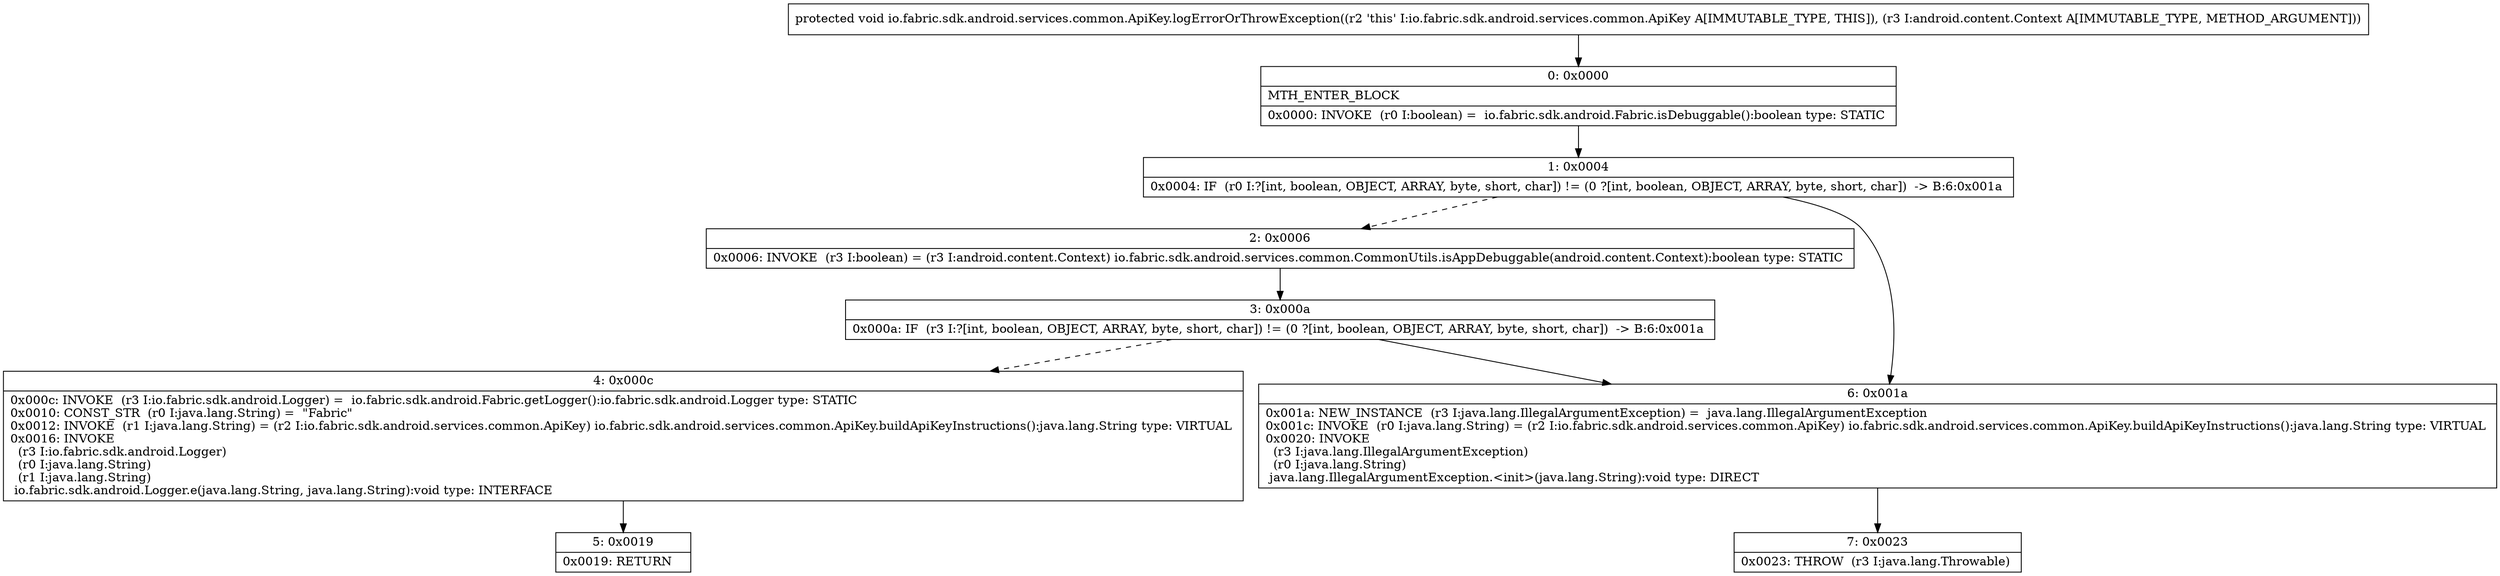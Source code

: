 digraph "CFG forio.fabric.sdk.android.services.common.ApiKey.logErrorOrThrowException(Landroid\/content\/Context;)V" {
Node_0 [shape=record,label="{0\:\ 0x0000|MTH_ENTER_BLOCK\l|0x0000: INVOKE  (r0 I:boolean) =  io.fabric.sdk.android.Fabric.isDebuggable():boolean type: STATIC \l}"];
Node_1 [shape=record,label="{1\:\ 0x0004|0x0004: IF  (r0 I:?[int, boolean, OBJECT, ARRAY, byte, short, char]) != (0 ?[int, boolean, OBJECT, ARRAY, byte, short, char])  \-\> B:6:0x001a \l}"];
Node_2 [shape=record,label="{2\:\ 0x0006|0x0006: INVOKE  (r3 I:boolean) = (r3 I:android.content.Context) io.fabric.sdk.android.services.common.CommonUtils.isAppDebuggable(android.content.Context):boolean type: STATIC \l}"];
Node_3 [shape=record,label="{3\:\ 0x000a|0x000a: IF  (r3 I:?[int, boolean, OBJECT, ARRAY, byte, short, char]) != (0 ?[int, boolean, OBJECT, ARRAY, byte, short, char])  \-\> B:6:0x001a \l}"];
Node_4 [shape=record,label="{4\:\ 0x000c|0x000c: INVOKE  (r3 I:io.fabric.sdk.android.Logger) =  io.fabric.sdk.android.Fabric.getLogger():io.fabric.sdk.android.Logger type: STATIC \l0x0010: CONST_STR  (r0 I:java.lang.String) =  \"Fabric\" \l0x0012: INVOKE  (r1 I:java.lang.String) = (r2 I:io.fabric.sdk.android.services.common.ApiKey) io.fabric.sdk.android.services.common.ApiKey.buildApiKeyInstructions():java.lang.String type: VIRTUAL \l0x0016: INVOKE  \l  (r3 I:io.fabric.sdk.android.Logger)\l  (r0 I:java.lang.String)\l  (r1 I:java.lang.String)\l io.fabric.sdk.android.Logger.e(java.lang.String, java.lang.String):void type: INTERFACE \l}"];
Node_5 [shape=record,label="{5\:\ 0x0019|0x0019: RETURN   \l}"];
Node_6 [shape=record,label="{6\:\ 0x001a|0x001a: NEW_INSTANCE  (r3 I:java.lang.IllegalArgumentException) =  java.lang.IllegalArgumentException \l0x001c: INVOKE  (r0 I:java.lang.String) = (r2 I:io.fabric.sdk.android.services.common.ApiKey) io.fabric.sdk.android.services.common.ApiKey.buildApiKeyInstructions():java.lang.String type: VIRTUAL \l0x0020: INVOKE  \l  (r3 I:java.lang.IllegalArgumentException)\l  (r0 I:java.lang.String)\l java.lang.IllegalArgumentException.\<init\>(java.lang.String):void type: DIRECT \l}"];
Node_7 [shape=record,label="{7\:\ 0x0023|0x0023: THROW  (r3 I:java.lang.Throwable) \l}"];
MethodNode[shape=record,label="{protected void io.fabric.sdk.android.services.common.ApiKey.logErrorOrThrowException((r2 'this' I:io.fabric.sdk.android.services.common.ApiKey A[IMMUTABLE_TYPE, THIS]), (r3 I:android.content.Context A[IMMUTABLE_TYPE, METHOD_ARGUMENT])) }"];
MethodNode -> Node_0;
Node_0 -> Node_1;
Node_1 -> Node_2[style=dashed];
Node_1 -> Node_6;
Node_2 -> Node_3;
Node_3 -> Node_4[style=dashed];
Node_3 -> Node_6;
Node_4 -> Node_5;
Node_6 -> Node_7;
}

